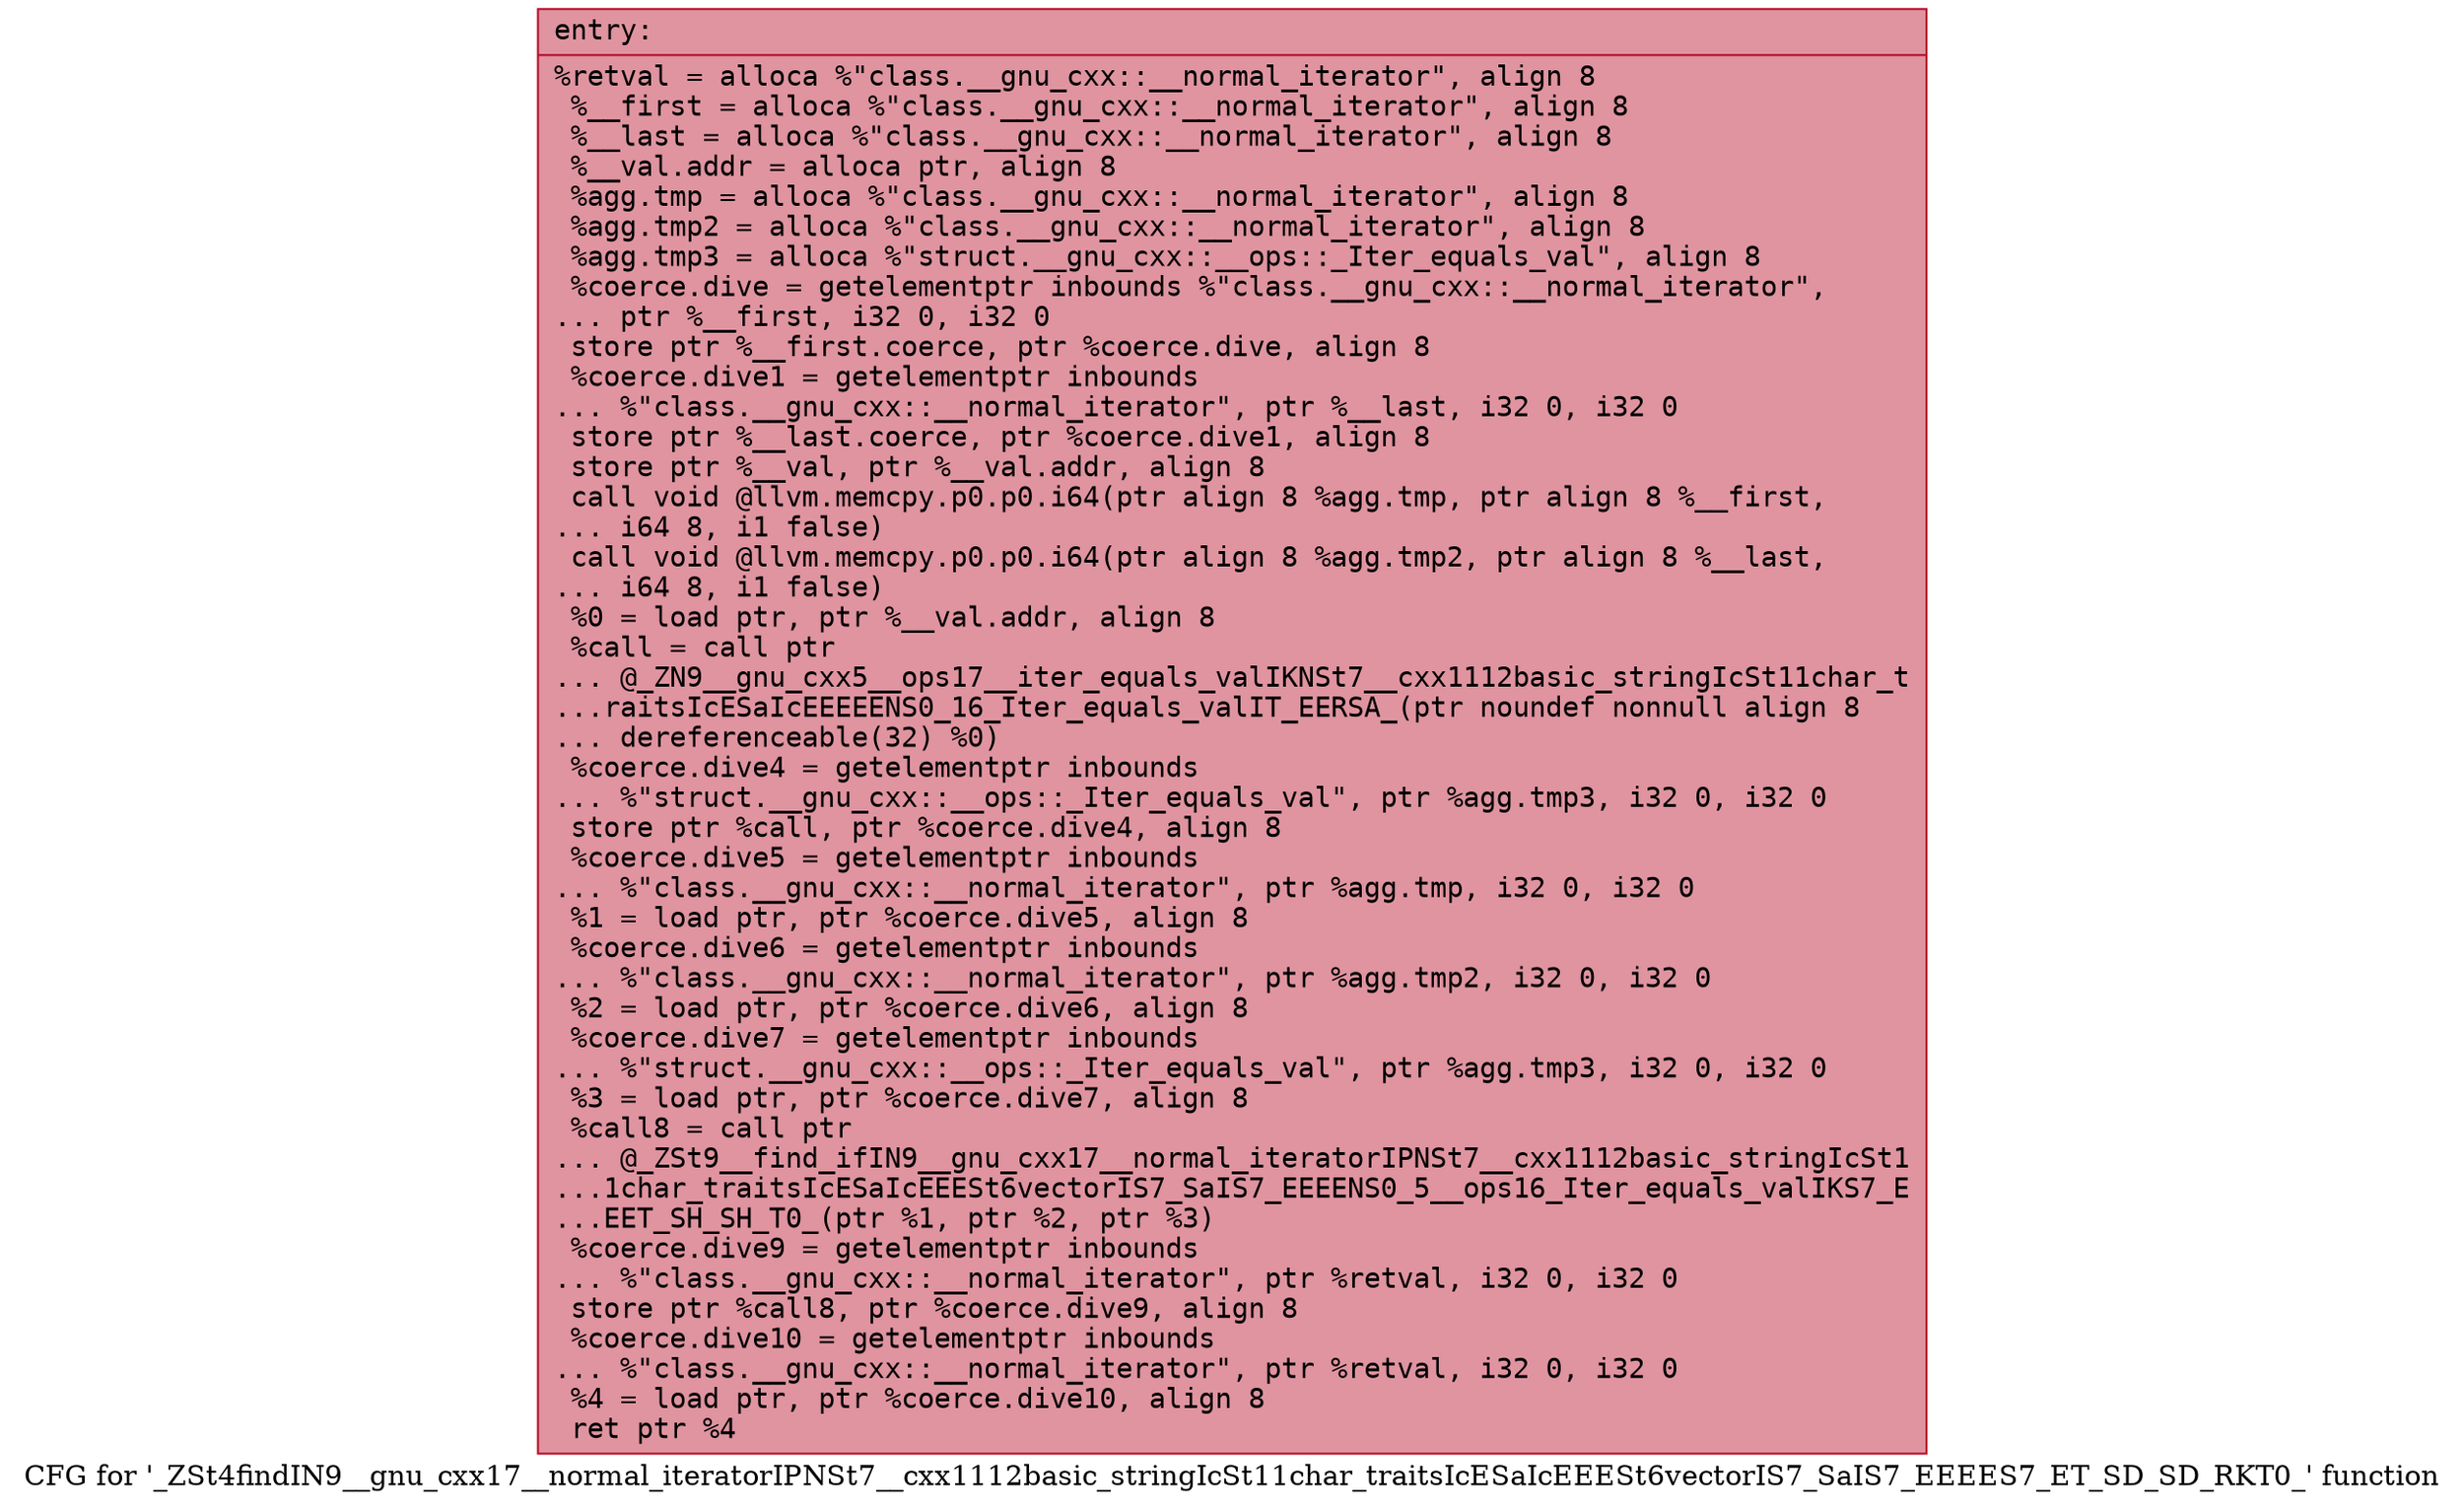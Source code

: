 digraph "CFG for '_ZSt4findIN9__gnu_cxx17__normal_iteratorIPNSt7__cxx1112basic_stringIcSt11char_traitsIcESaIcEEESt6vectorIS7_SaIS7_EEEES7_ET_SD_SD_RKT0_' function" {
	label="CFG for '_ZSt4findIN9__gnu_cxx17__normal_iteratorIPNSt7__cxx1112basic_stringIcSt11char_traitsIcESaIcEEESt6vectorIS7_SaIS7_EEEES7_ET_SD_SD_RKT0_' function";

	Node0x557e2afb5ea0 [shape=record,color="#b70d28ff", style=filled, fillcolor="#b70d2870" fontname="Courier",label="{entry:\l|  %retval = alloca %\"class.__gnu_cxx::__normal_iterator\", align 8\l  %__first = alloca %\"class.__gnu_cxx::__normal_iterator\", align 8\l  %__last = alloca %\"class.__gnu_cxx::__normal_iterator\", align 8\l  %__val.addr = alloca ptr, align 8\l  %agg.tmp = alloca %\"class.__gnu_cxx::__normal_iterator\", align 8\l  %agg.tmp2 = alloca %\"class.__gnu_cxx::__normal_iterator\", align 8\l  %agg.tmp3 = alloca %\"struct.__gnu_cxx::__ops::_Iter_equals_val\", align 8\l  %coerce.dive = getelementptr inbounds %\"class.__gnu_cxx::__normal_iterator\",\l... ptr %__first, i32 0, i32 0\l  store ptr %__first.coerce, ptr %coerce.dive, align 8\l  %coerce.dive1 = getelementptr inbounds\l... %\"class.__gnu_cxx::__normal_iterator\", ptr %__last, i32 0, i32 0\l  store ptr %__last.coerce, ptr %coerce.dive1, align 8\l  store ptr %__val, ptr %__val.addr, align 8\l  call void @llvm.memcpy.p0.p0.i64(ptr align 8 %agg.tmp, ptr align 8 %__first,\l... i64 8, i1 false)\l  call void @llvm.memcpy.p0.p0.i64(ptr align 8 %agg.tmp2, ptr align 8 %__last,\l... i64 8, i1 false)\l  %0 = load ptr, ptr %__val.addr, align 8\l  %call = call ptr\l... @_ZN9__gnu_cxx5__ops17__iter_equals_valIKNSt7__cxx1112basic_stringIcSt11char_t\l...raitsIcESaIcEEEEENS0_16_Iter_equals_valIT_EERSA_(ptr noundef nonnull align 8\l... dereferenceable(32) %0)\l  %coerce.dive4 = getelementptr inbounds\l... %\"struct.__gnu_cxx::__ops::_Iter_equals_val\", ptr %agg.tmp3, i32 0, i32 0\l  store ptr %call, ptr %coerce.dive4, align 8\l  %coerce.dive5 = getelementptr inbounds\l... %\"class.__gnu_cxx::__normal_iterator\", ptr %agg.tmp, i32 0, i32 0\l  %1 = load ptr, ptr %coerce.dive5, align 8\l  %coerce.dive6 = getelementptr inbounds\l... %\"class.__gnu_cxx::__normal_iterator\", ptr %agg.tmp2, i32 0, i32 0\l  %2 = load ptr, ptr %coerce.dive6, align 8\l  %coerce.dive7 = getelementptr inbounds\l... %\"struct.__gnu_cxx::__ops::_Iter_equals_val\", ptr %agg.tmp3, i32 0, i32 0\l  %3 = load ptr, ptr %coerce.dive7, align 8\l  %call8 = call ptr\l... @_ZSt9__find_ifIN9__gnu_cxx17__normal_iteratorIPNSt7__cxx1112basic_stringIcSt1\l...1char_traitsIcESaIcEEESt6vectorIS7_SaIS7_EEEENS0_5__ops16_Iter_equals_valIKS7_E\l...EET_SH_SH_T0_(ptr %1, ptr %2, ptr %3)\l  %coerce.dive9 = getelementptr inbounds\l... %\"class.__gnu_cxx::__normal_iterator\", ptr %retval, i32 0, i32 0\l  store ptr %call8, ptr %coerce.dive9, align 8\l  %coerce.dive10 = getelementptr inbounds\l... %\"class.__gnu_cxx::__normal_iterator\", ptr %retval, i32 0, i32 0\l  %4 = load ptr, ptr %coerce.dive10, align 8\l  ret ptr %4\l}"];
}
